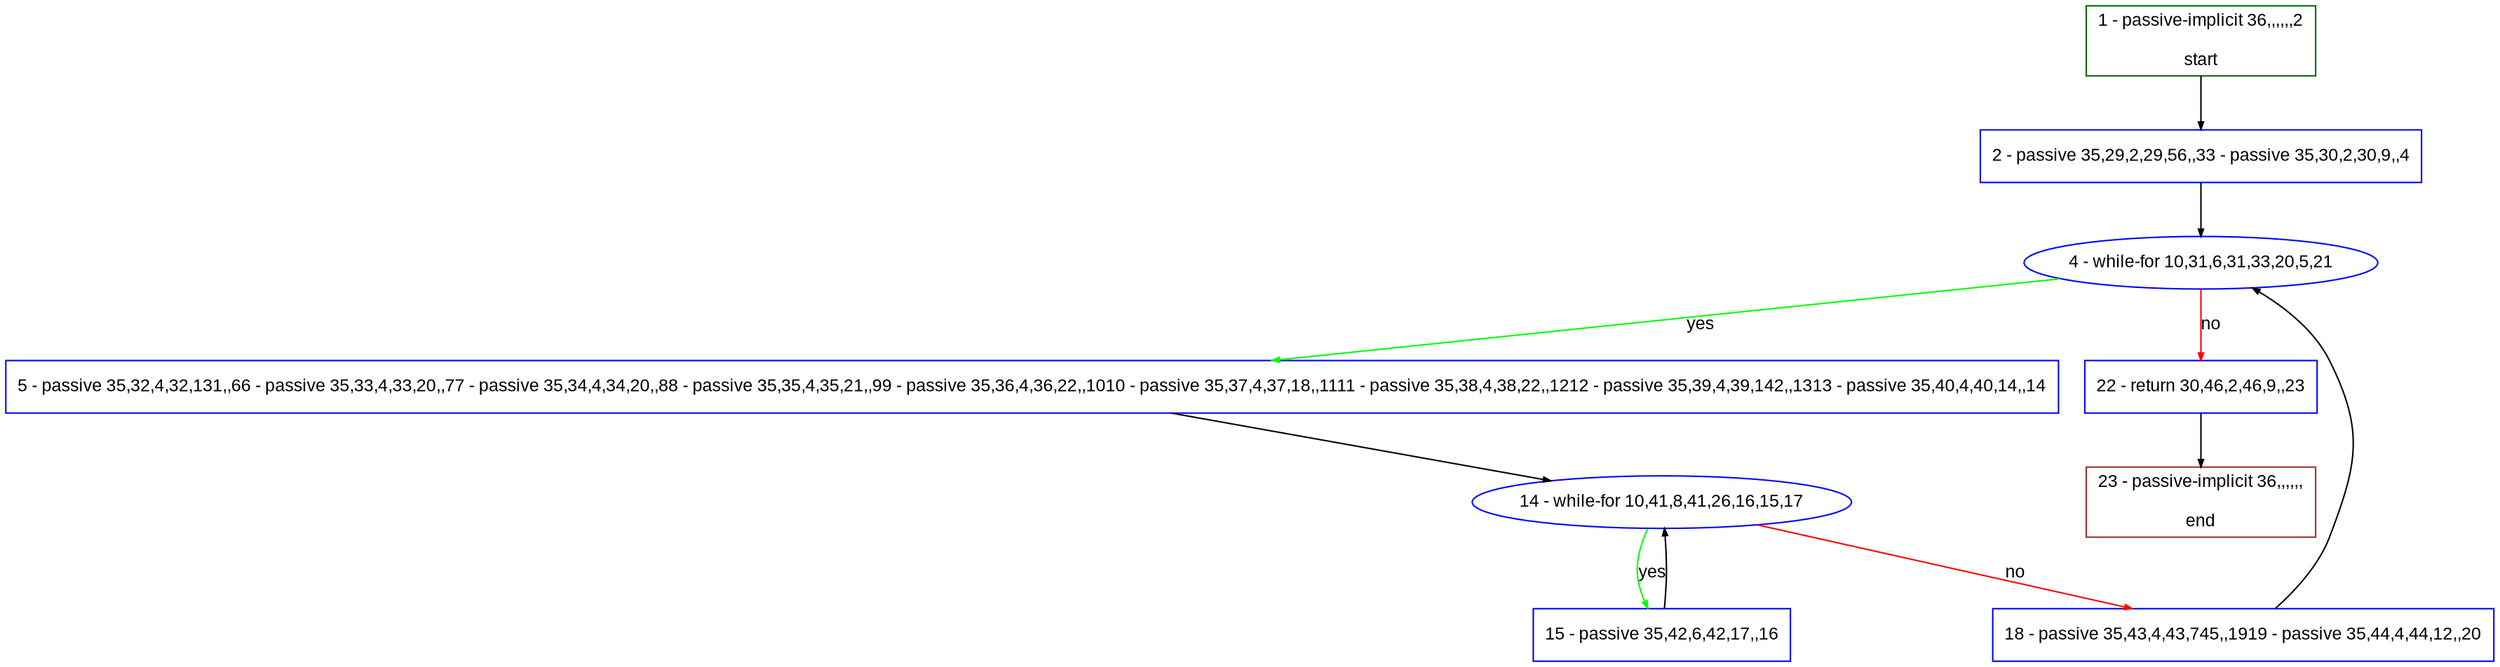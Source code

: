 digraph "" {
  graph [pack="true", label="", fontsize="12", packmode="clust", fontname="Arial", fillcolor="#FFFFCC", bgcolor="white", style="rounded,filled", compound="true"];
  node [node_initialized="no", label="", color="grey", fontsize="12", fillcolor="white", fontname="Arial", style="filled", shape="rectangle", compound="true", fixedsize="false"];
  edge [fontcolor="black", arrowhead="normal", arrowtail="none", arrowsize="0.5", ltail="", label="", color="black", fontsize="12", lhead="", fontname="Arial", dir="forward", compound="true"];
  __N1 [label="2 - passive 35,29,2,29,56,,33 - passive 35,30,2,30,9,,4", color="#0000ff", fillcolor="#ffffff", style="filled", shape="box"];
  __N2 [label="1 - passive-implicit 36,,,,,,2\n\nstart", color="#006400", fillcolor="#ffffff", style="filled", shape="box"];
  __N3 [label="4 - while-for 10,31,6,31,33,20,5,21", color="#0000ff", fillcolor="#ffffff", style="filled", shape="oval"];
  __N4 [label="5 - passive 35,32,4,32,131,,66 - passive 35,33,4,33,20,,77 - passive 35,34,4,34,20,,88 - passive 35,35,4,35,21,,99 - passive 35,36,4,36,22,,1010 - passive 35,37,4,37,18,,1111 - passive 35,38,4,38,22,,1212 - passive 35,39,4,39,142,,1313 - passive 35,40,4,40,14,,14", color="#0000ff", fillcolor="#ffffff", style="filled", shape="box"];
  __N5 [label="22 - return 30,46,2,46,9,,23", color="#0000ff", fillcolor="#ffffff", style="filled", shape="box"];
  __N6 [label="14 - while-for 10,41,8,41,26,16,15,17", color="#0000ff", fillcolor="#ffffff", style="filled", shape="oval"];
  __N7 [label="15 - passive 35,42,6,42,17,,16", color="#0000ff", fillcolor="#ffffff", style="filled", shape="box"];
  __N8 [label="18 - passive 35,43,4,43,745,,1919 - passive 35,44,4,44,12,,20", color="#0000ff", fillcolor="#ffffff", style="filled", shape="box"];
  __N9 [label="23 - passive-implicit 36,,,,,,\n\nend", color="#a52a2a", fillcolor="#ffffff", style="filled", shape="box"];
  __N2 -> __N1 [arrowhead="normal", arrowtail="none", color="#000000", label="", dir="forward"];
  __N1 -> __N3 [arrowhead="normal", arrowtail="none", color="#000000", label="", dir="forward"];
  __N3 -> __N4 [arrowhead="normal", arrowtail="none", color="#00ff00", label="yes", dir="forward"];
  __N3 -> __N5 [arrowhead="normal", arrowtail="none", color="#ff0000", label="no", dir="forward"];
  __N4 -> __N6 [arrowhead="normal", arrowtail="none", color="#000000", label="", dir="forward"];
  __N6 -> __N7 [arrowhead="normal", arrowtail="none", color="#00ff00", label="yes", dir="forward"];
  __N7 -> __N6 [arrowhead="normal", arrowtail="none", color="#000000", label="", dir="forward"];
  __N6 -> __N8 [arrowhead="normal", arrowtail="none", color="#ff0000", label="no", dir="forward"];
  __N8 -> __N3 [arrowhead="normal", arrowtail="none", color="#000000", label="", dir="forward"];
  __N5 -> __N9 [arrowhead="normal", arrowtail="none", color="#000000", label="", dir="forward"];
}
